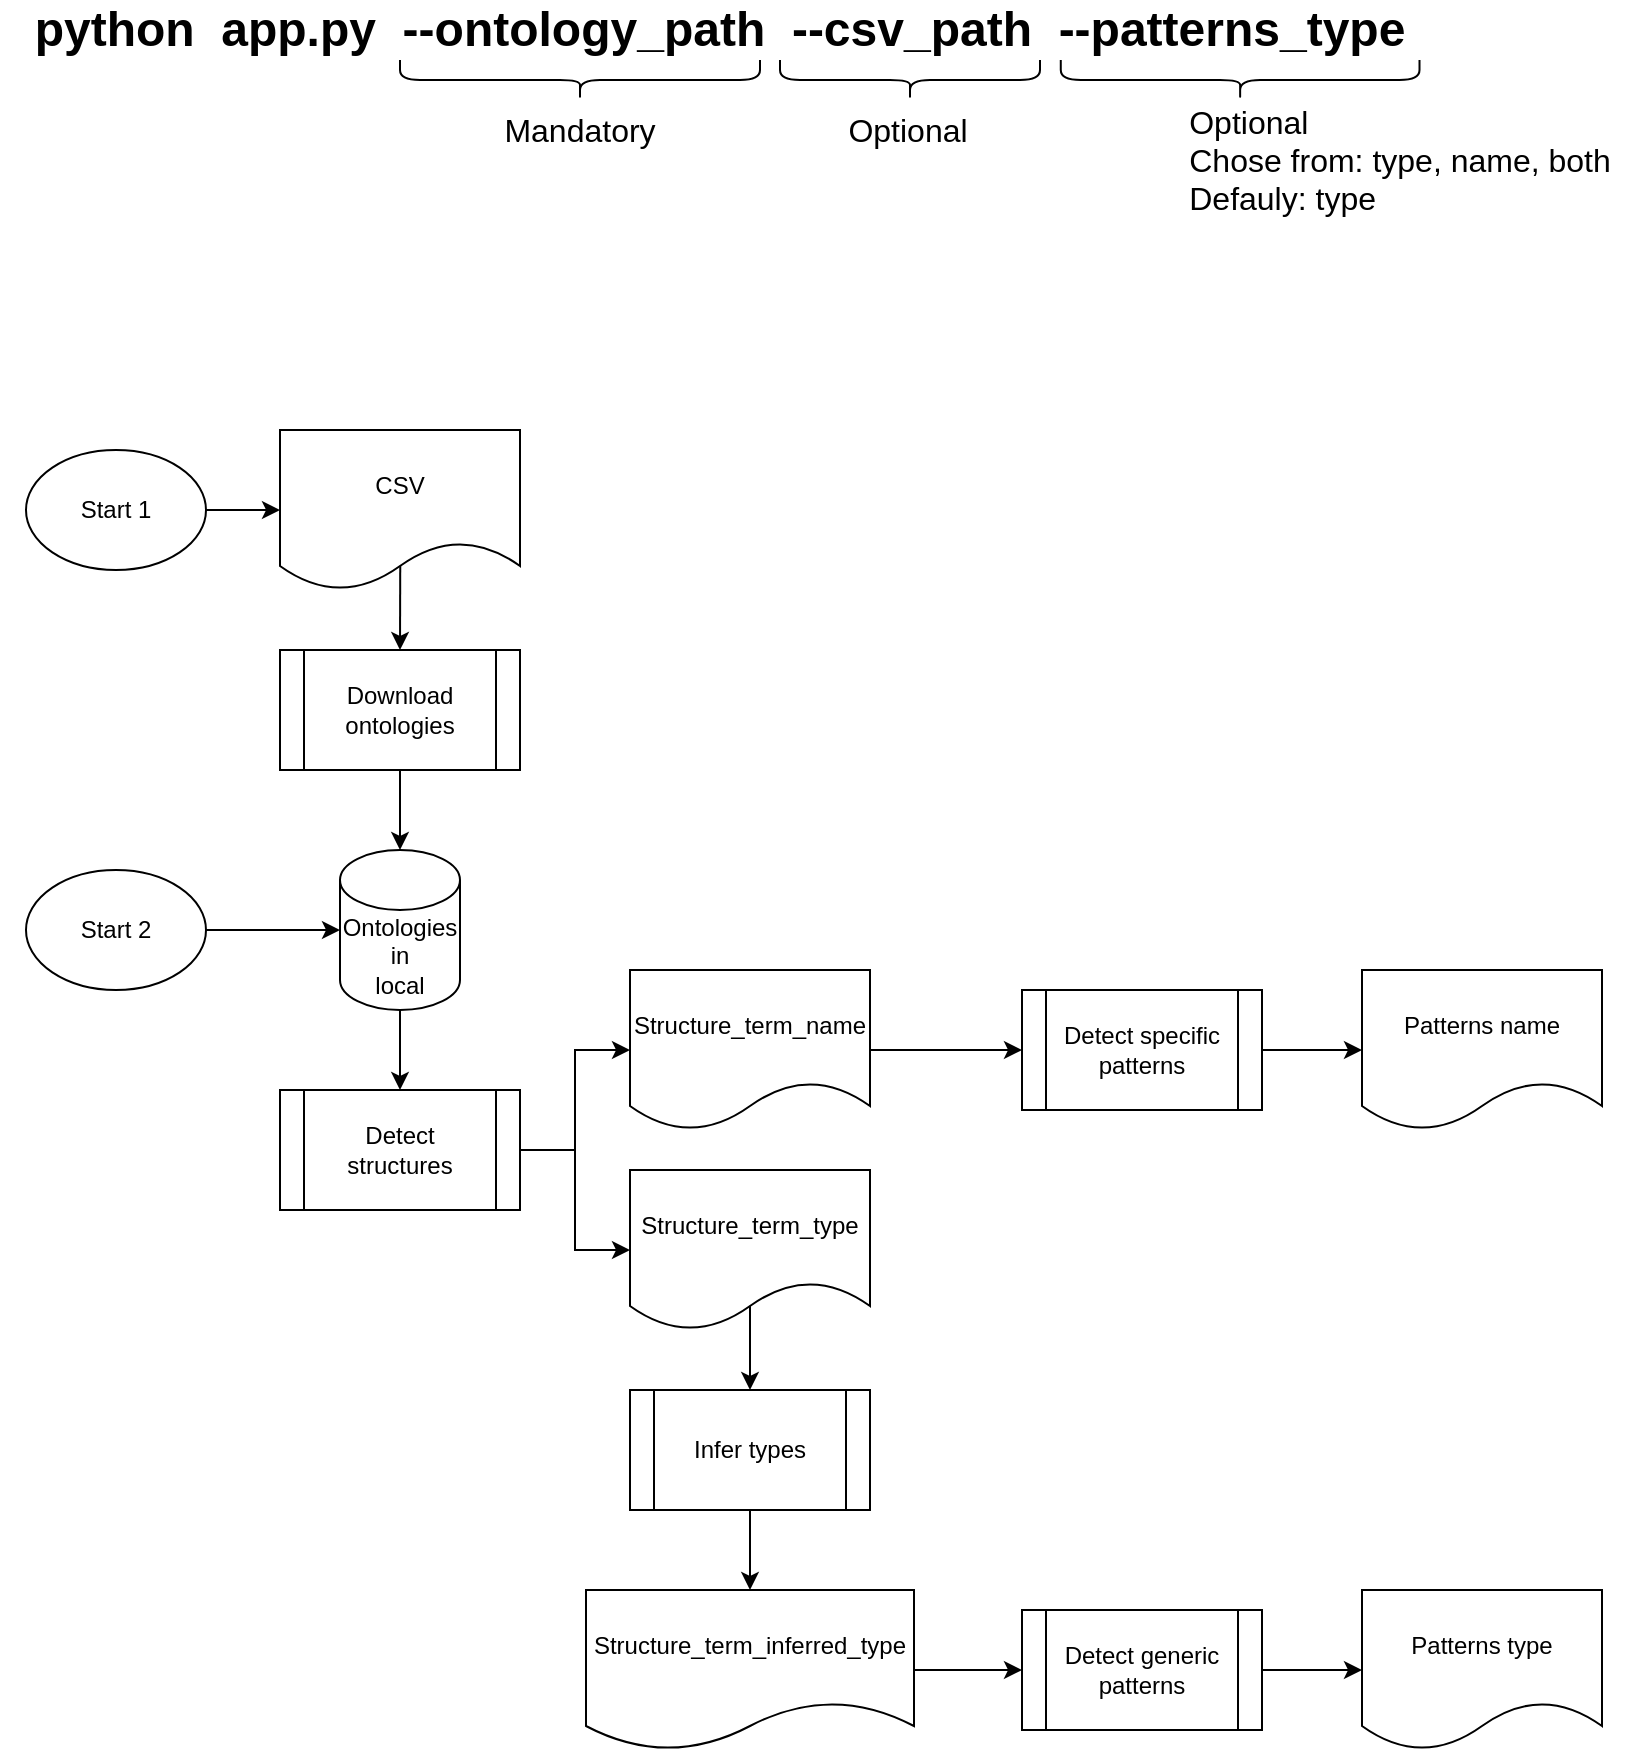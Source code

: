 <mxfile version="22.1.7" type="device">
  <diagram name="Página-1" id="mPE1J9Nlh4gU2GfA061W">
    <mxGraphModel dx="1195" dy="652" grid="1" gridSize="10" guides="1" tooltips="1" connect="1" arrows="1" fold="1" page="1" pageScale="1" pageWidth="827" pageHeight="1169" math="0" shadow="0">
      <root>
        <mxCell id="0" />
        <mxCell id="1" parent="0" />
        <mxCell id="pl5qgwXr7iJRtKqWnqlZ-3" value="Patterns type" style="shape=document;whiteSpace=wrap;html=1;boundedLbl=1;" parent="1" vertex="1">
          <mxGeometry x="688" y="835" width="120" height="80" as="geometry" />
        </mxCell>
        <mxCell id="pl5qgwXr7iJRtKqWnqlZ-4" value="CSV" style="shape=document;whiteSpace=wrap;html=1;boundedLbl=1;" parent="1" vertex="1">
          <mxGeometry x="147" y="255" width="120" height="80" as="geometry" />
        </mxCell>
        <mxCell id="pl5qgwXr7iJRtKqWnqlZ-5" value="Download&lt;br&gt;ontologies" style="shape=process;whiteSpace=wrap;html=1;backgroundOutline=1;" parent="1" vertex="1">
          <mxGeometry x="147" y="365" width="120" height="60" as="geometry" />
        </mxCell>
        <mxCell id="pl5qgwXr7iJRtKqWnqlZ-6" value="" style="endArrow=classic;html=1;rounded=0;entryX=0.5;entryY=0;entryDx=0;entryDy=0;exitX=0.501;exitY=0.849;exitDx=0;exitDy=0;exitPerimeter=0;" parent="1" source="pl5qgwXr7iJRtKqWnqlZ-4" target="pl5qgwXr7iJRtKqWnqlZ-5" edge="1">
          <mxGeometry width="50" height="50" relative="1" as="geometry">
            <mxPoint x="287" y="525" as="sourcePoint" />
            <mxPoint x="337" y="475" as="targetPoint" />
          </mxGeometry>
        </mxCell>
        <mxCell id="pl5qgwXr7iJRtKqWnqlZ-7" value="Ontologies&lt;br&gt;in&lt;br&gt;local" style="shape=cylinder3;whiteSpace=wrap;html=1;boundedLbl=1;backgroundOutline=1;size=15;" parent="1" vertex="1">
          <mxGeometry x="177" y="465" width="60" height="80" as="geometry" />
        </mxCell>
        <mxCell id="pl5qgwXr7iJRtKqWnqlZ-8" value="" style="endArrow=classic;html=1;rounded=0;entryX=0.5;entryY=0;entryDx=0;entryDy=0;exitX=0.5;exitY=1;exitDx=0;exitDy=0;entryPerimeter=0;" parent="1" source="pl5qgwXr7iJRtKqWnqlZ-5" target="pl5qgwXr7iJRtKqWnqlZ-7" edge="1">
          <mxGeometry width="50" height="50" relative="1" as="geometry">
            <mxPoint x="217" y="293" as="sourcePoint" />
            <mxPoint x="217" y="355" as="targetPoint" />
          </mxGeometry>
        </mxCell>
        <mxCell id="pl5qgwXr7iJRtKqWnqlZ-9" value="" style="endArrow=classic;html=1;rounded=0;entryX=0.5;entryY=0;entryDx=0;entryDy=0;exitX=0.5;exitY=1;exitDx=0;exitDy=0;exitPerimeter=0;" parent="1" source="pl5qgwXr7iJRtKqWnqlZ-7" target="pl5qgwXr7iJRtKqWnqlZ-10" edge="1">
          <mxGeometry width="50" height="50" relative="1" as="geometry">
            <mxPoint x="227" y="293" as="sourcePoint" />
            <mxPoint x="227" y="355" as="targetPoint" />
          </mxGeometry>
        </mxCell>
        <mxCell id="pl5qgwXr7iJRtKqWnqlZ-10" value="Detect&lt;br&gt;structures" style="shape=process;whiteSpace=wrap;html=1;backgroundOutline=1;" parent="1" vertex="1">
          <mxGeometry x="147" y="585" width="120" height="60" as="geometry" />
        </mxCell>
        <mxCell id="pl5qgwXr7iJRtKqWnqlZ-11" value="Structure_term_name" style="shape=document;whiteSpace=wrap;html=1;boundedLbl=1;" parent="1" vertex="1">
          <mxGeometry x="322" y="525" width="120" height="80" as="geometry" />
        </mxCell>
        <mxCell id="pl5qgwXr7iJRtKqWnqlZ-12" value="Structure_term_type" style="shape=document;whiteSpace=wrap;html=1;boundedLbl=1;" parent="1" vertex="1">
          <mxGeometry x="322" y="625" width="120" height="80" as="geometry" />
        </mxCell>
        <mxCell id="pl5qgwXr7iJRtKqWnqlZ-13" value="" style="endArrow=classic;html=1;rounded=0;entryX=0;entryY=0.5;entryDx=0;entryDy=0;exitX=1;exitY=0.5;exitDx=0;exitDy=0;edgeStyle=orthogonalEdgeStyle;" parent="1" source="pl5qgwXr7iJRtKqWnqlZ-10" target="pl5qgwXr7iJRtKqWnqlZ-11" edge="1">
          <mxGeometry width="50" height="50" relative="1" as="geometry">
            <mxPoint x="217" y="545" as="sourcePoint" />
            <mxPoint x="217" y="595" as="targetPoint" />
          </mxGeometry>
        </mxCell>
        <mxCell id="pl5qgwXr7iJRtKqWnqlZ-14" value="" style="endArrow=classic;html=1;rounded=0;entryX=0;entryY=0.5;entryDx=0;entryDy=0;exitX=1;exitY=0.5;exitDx=0;exitDy=0;edgeStyle=orthogonalEdgeStyle;" parent="1" source="pl5qgwXr7iJRtKqWnqlZ-10" target="pl5qgwXr7iJRtKqWnqlZ-12" edge="1">
          <mxGeometry width="50" height="50" relative="1" as="geometry">
            <mxPoint x="277" y="625" as="sourcePoint" />
            <mxPoint x="391" y="555" as="targetPoint" />
          </mxGeometry>
        </mxCell>
        <mxCell id="pl5qgwXr7iJRtKqWnqlZ-15" value="Infer types" style="shape=process;whiteSpace=wrap;html=1;backgroundOutline=1;" parent="1" vertex="1">
          <mxGeometry x="322" y="735" width="120" height="60" as="geometry" />
        </mxCell>
        <mxCell id="pl5qgwXr7iJRtKqWnqlZ-16" value="Structure_term_inferred_type" style="shape=document;whiteSpace=wrap;html=1;boundedLbl=1;" parent="1" vertex="1">
          <mxGeometry x="300" y="835" width="164" height="80" as="geometry" />
        </mxCell>
        <mxCell id="pl5qgwXr7iJRtKqWnqlZ-17" value="" style="endArrow=classic;html=1;rounded=0;entryX=0.5;entryY=0;entryDx=0;entryDy=0;exitX=0.5;exitY=0.848;exitDx=0;exitDy=0;exitPerimeter=0;" parent="1" source="pl5qgwXr7iJRtKqWnqlZ-12" target="pl5qgwXr7iJRtKqWnqlZ-15" edge="1">
          <mxGeometry width="50" height="50" relative="1" as="geometry">
            <mxPoint x="218" y="625" as="sourcePoint" />
            <mxPoint x="332" y="675" as="targetPoint" />
          </mxGeometry>
        </mxCell>
        <mxCell id="pl5qgwXr7iJRtKqWnqlZ-18" value="" style="endArrow=classic;html=1;rounded=0;entryX=0.5;entryY=0;entryDx=0;entryDy=0;exitX=0.5;exitY=1;exitDx=0;exitDy=0;" parent="1" source="pl5qgwXr7iJRtKqWnqlZ-15" target="pl5qgwXr7iJRtKqWnqlZ-16" edge="1">
          <mxGeometry width="50" height="50" relative="1" as="geometry">
            <mxPoint x="392" y="703" as="sourcePoint" />
            <mxPoint x="392" y="745" as="targetPoint" />
          </mxGeometry>
        </mxCell>
        <mxCell id="pl5qgwXr7iJRtKqWnqlZ-19" value="Detect specific&lt;br&gt;patterns" style="shape=process;whiteSpace=wrap;html=1;backgroundOutline=1;" parent="1" vertex="1">
          <mxGeometry x="518" y="535" width="120" height="60" as="geometry" />
        </mxCell>
        <mxCell id="pl5qgwXr7iJRtKqWnqlZ-20" value="Detect generic&lt;br&gt;patterns" style="shape=process;whiteSpace=wrap;html=1;backgroundOutline=1;" parent="1" vertex="1">
          <mxGeometry x="518" y="845" width="120" height="60" as="geometry" />
        </mxCell>
        <mxCell id="pl5qgwXr7iJRtKqWnqlZ-21" value="" style="endArrow=classic;html=1;rounded=0;entryX=0;entryY=0.5;entryDx=0;entryDy=0;exitX=1;exitY=0.5;exitDx=0;exitDy=0;" parent="1" source="pl5qgwXr7iJRtKqWnqlZ-16" target="pl5qgwXr7iJRtKqWnqlZ-20" edge="1">
          <mxGeometry width="50" height="50" relative="1" as="geometry">
            <mxPoint x="392" y="805" as="sourcePoint" />
            <mxPoint x="392" y="845" as="targetPoint" />
          </mxGeometry>
        </mxCell>
        <mxCell id="pl5qgwXr7iJRtKqWnqlZ-22" value="" style="endArrow=classic;html=1;rounded=0;entryX=0;entryY=0.5;entryDx=0;entryDy=0;exitX=1;exitY=0.5;exitDx=0;exitDy=0;" parent="1" source="pl5qgwXr7iJRtKqWnqlZ-11" target="pl5qgwXr7iJRtKqWnqlZ-19" edge="1">
          <mxGeometry width="50" height="50" relative="1" as="geometry">
            <mxPoint x="480" y="885" as="sourcePoint" />
            <mxPoint x="548" y="885" as="targetPoint" />
          </mxGeometry>
        </mxCell>
        <mxCell id="pl5qgwXr7iJRtKqWnqlZ-23" value="Patterns name" style="shape=document;whiteSpace=wrap;html=1;boundedLbl=1;" parent="1" vertex="1">
          <mxGeometry x="688" y="525" width="120" height="80" as="geometry" />
        </mxCell>
        <mxCell id="pl5qgwXr7iJRtKqWnqlZ-24" value="" style="endArrow=classic;html=1;rounded=0;entryX=0;entryY=0.5;entryDx=0;entryDy=0;exitX=1;exitY=0.5;exitDx=0;exitDy=0;" parent="1" source="pl5qgwXr7iJRtKqWnqlZ-19" target="pl5qgwXr7iJRtKqWnqlZ-23" edge="1">
          <mxGeometry width="50" height="50" relative="1" as="geometry">
            <mxPoint x="452" y="575" as="sourcePoint" />
            <mxPoint x="528" y="575" as="targetPoint" />
          </mxGeometry>
        </mxCell>
        <mxCell id="pl5qgwXr7iJRtKqWnqlZ-25" value="" style="endArrow=classic;html=1;rounded=0;entryX=0;entryY=0.5;entryDx=0;entryDy=0;exitX=1;exitY=0.5;exitDx=0;exitDy=0;" parent="1" source="pl5qgwXr7iJRtKqWnqlZ-20" target="pl5qgwXr7iJRtKqWnqlZ-3" edge="1">
          <mxGeometry width="50" height="50" relative="1" as="geometry">
            <mxPoint x="648" y="575" as="sourcePoint" />
            <mxPoint x="728" y="575" as="targetPoint" />
          </mxGeometry>
        </mxCell>
        <mxCell id="pl5qgwXr7iJRtKqWnqlZ-26" value="Start 1" style="ellipse;whiteSpace=wrap;html=1;" parent="1" vertex="1">
          <mxGeometry x="20" y="265" width="90" height="60" as="geometry" />
        </mxCell>
        <mxCell id="pl5qgwXr7iJRtKqWnqlZ-27" value="Start 2" style="ellipse;whiteSpace=wrap;html=1;" parent="1" vertex="1">
          <mxGeometry x="20" y="475" width="90" height="60" as="geometry" />
        </mxCell>
        <mxCell id="pl5qgwXr7iJRtKqWnqlZ-28" value="" style="endArrow=classic;html=1;rounded=0;entryX=0;entryY=0.5;entryDx=0;entryDy=0;exitX=1;exitY=0.5;exitDx=0;exitDy=0;entryPerimeter=0;" parent="1" source="pl5qgwXr7iJRtKqWnqlZ-27" target="pl5qgwXr7iJRtKqWnqlZ-7" edge="1">
          <mxGeometry width="50" height="50" relative="1" as="geometry">
            <mxPoint x="217" y="435" as="sourcePoint" />
            <mxPoint x="217" y="475" as="targetPoint" />
          </mxGeometry>
        </mxCell>
        <mxCell id="pl5qgwXr7iJRtKqWnqlZ-29" value="" style="endArrow=classic;html=1;rounded=0;entryX=0;entryY=0.5;entryDx=0;entryDy=0;exitX=1;exitY=0.5;exitDx=0;exitDy=0;" parent="1" source="pl5qgwXr7iJRtKqWnqlZ-26" target="pl5qgwXr7iJRtKqWnqlZ-4" edge="1">
          <mxGeometry width="50" height="50" relative="1" as="geometry">
            <mxPoint x="140" y="515" as="sourcePoint" />
            <mxPoint x="187" y="515" as="targetPoint" />
          </mxGeometry>
        </mxCell>
        <mxCell id="ZGgF5hQ5RpT2w8QsAeHO-5" value="&lt;font style=&quot;font-size: 24px;&quot;&gt;&lt;b&gt;python&amp;nbsp; app.py&amp;nbsp; --ontology_path&amp;nbsp; --csv_path&amp;nbsp; --patterns_type&lt;/b&gt;&lt;/font&gt;" style="text;html=1;strokeColor=none;fillColor=none;align=center;verticalAlign=middle;whiteSpace=wrap;rounded=0;" vertex="1" parent="1">
          <mxGeometry x="7" y="40" width="720" height="30" as="geometry" />
        </mxCell>
        <mxCell id="ZGgF5hQ5RpT2w8QsAeHO-7" value="" style="shape=curlyBracket;whiteSpace=wrap;html=1;rounded=1;flipH=1;labelPosition=right;verticalLabelPosition=middle;align=left;verticalAlign=middle;rotation=90;" vertex="1" parent="1">
          <mxGeometry x="287" y="-10" width="20" height="180" as="geometry" />
        </mxCell>
        <mxCell id="ZGgF5hQ5RpT2w8QsAeHO-8" value="" style="shape=curlyBracket;whiteSpace=wrap;html=1;rounded=1;flipH=1;labelPosition=right;verticalLabelPosition=middle;align=left;verticalAlign=middle;rotation=90;" vertex="1" parent="1">
          <mxGeometry x="452" y="15" width="20" height="130" as="geometry" />
        </mxCell>
        <mxCell id="ZGgF5hQ5RpT2w8QsAeHO-9" value="" style="shape=curlyBracket;whiteSpace=wrap;html=1;rounded=1;flipH=1;labelPosition=right;verticalLabelPosition=middle;align=left;verticalAlign=middle;rotation=90;" vertex="1" parent="1">
          <mxGeometry x="617.07" y="-9.68" width="20" height="179.37" as="geometry" />
        </mxCell>
        <mxCell id="ZGgF5hQ5RpT2w8QsAeHO-10" value="&lt;font style=&quot;font-size: 16px;&quot;&gt;Mandatory&lt;/font&gt;" style="text;html=1;strokeColor=none;fillColor=none;align=center;verticalAlign=middle;whiteSpace=wrap;rounded=0;" vertex="1" parent="1">
          <mxGeometry x="267" y="90" width="60" height="30" as="geometry" />
        </mxCell>
        <mxCell id="ZGgF5hQ5RpT2w8QsAeHO-11" value="&lt;font style=&quot;font-size: 16px;&quot;&gt;Optional&lt;/font&gt;" style="text;html=1;strokeColor=none;fillColor=none;align=center;verticalAlign=middle;whiteSpace=wrap;rounded=0;" vertex="1" parent="1">
          <mxGeometry x="431" y="90" width="60" height="30" as="geometry" />
        </mxCell>
        <mxCell id="ZGgF5hQ5RpT2w8QsAeHO-12" value="&lt;div style=&quot;text-align: justify;&quot;&gt;&lt;span style=&quot;font-size: 16px; background-color: initial;&quot;&gt;Optional&lt;/span&gt;&lt;/div&gt;&lt;font style=&quot;font-size: 16px;&quot;&gt;&lt;div style=&quot;text-align: justify;&quot;&gt;&lt;span style=&quot;background-color: initial;&quot;&gt;Chose from: type, name, both&lt;/span&gt;&lt;/div&gt;&lt;div style=&quot;text-align: justify;&quot;&gt;&lt;span style=&quot;background-color: initial;&quot;&gt;Defauly: type&lt;/span&gt;&lt;/div&gt;&lt;/font&gt;" style="text;html=1;strokeColor=none;fillColor=none;align=center;verticalAlign=middle;whiteSpace=wrap;rounded=0;" vertex="1" parent="1">
          <mxGeometry x="587" y="90" width="239.93" height="60" as="geometry" />
        </mxCell>
      </root>
    </mxGraphModel>
  </diagram>
</mxfile>
